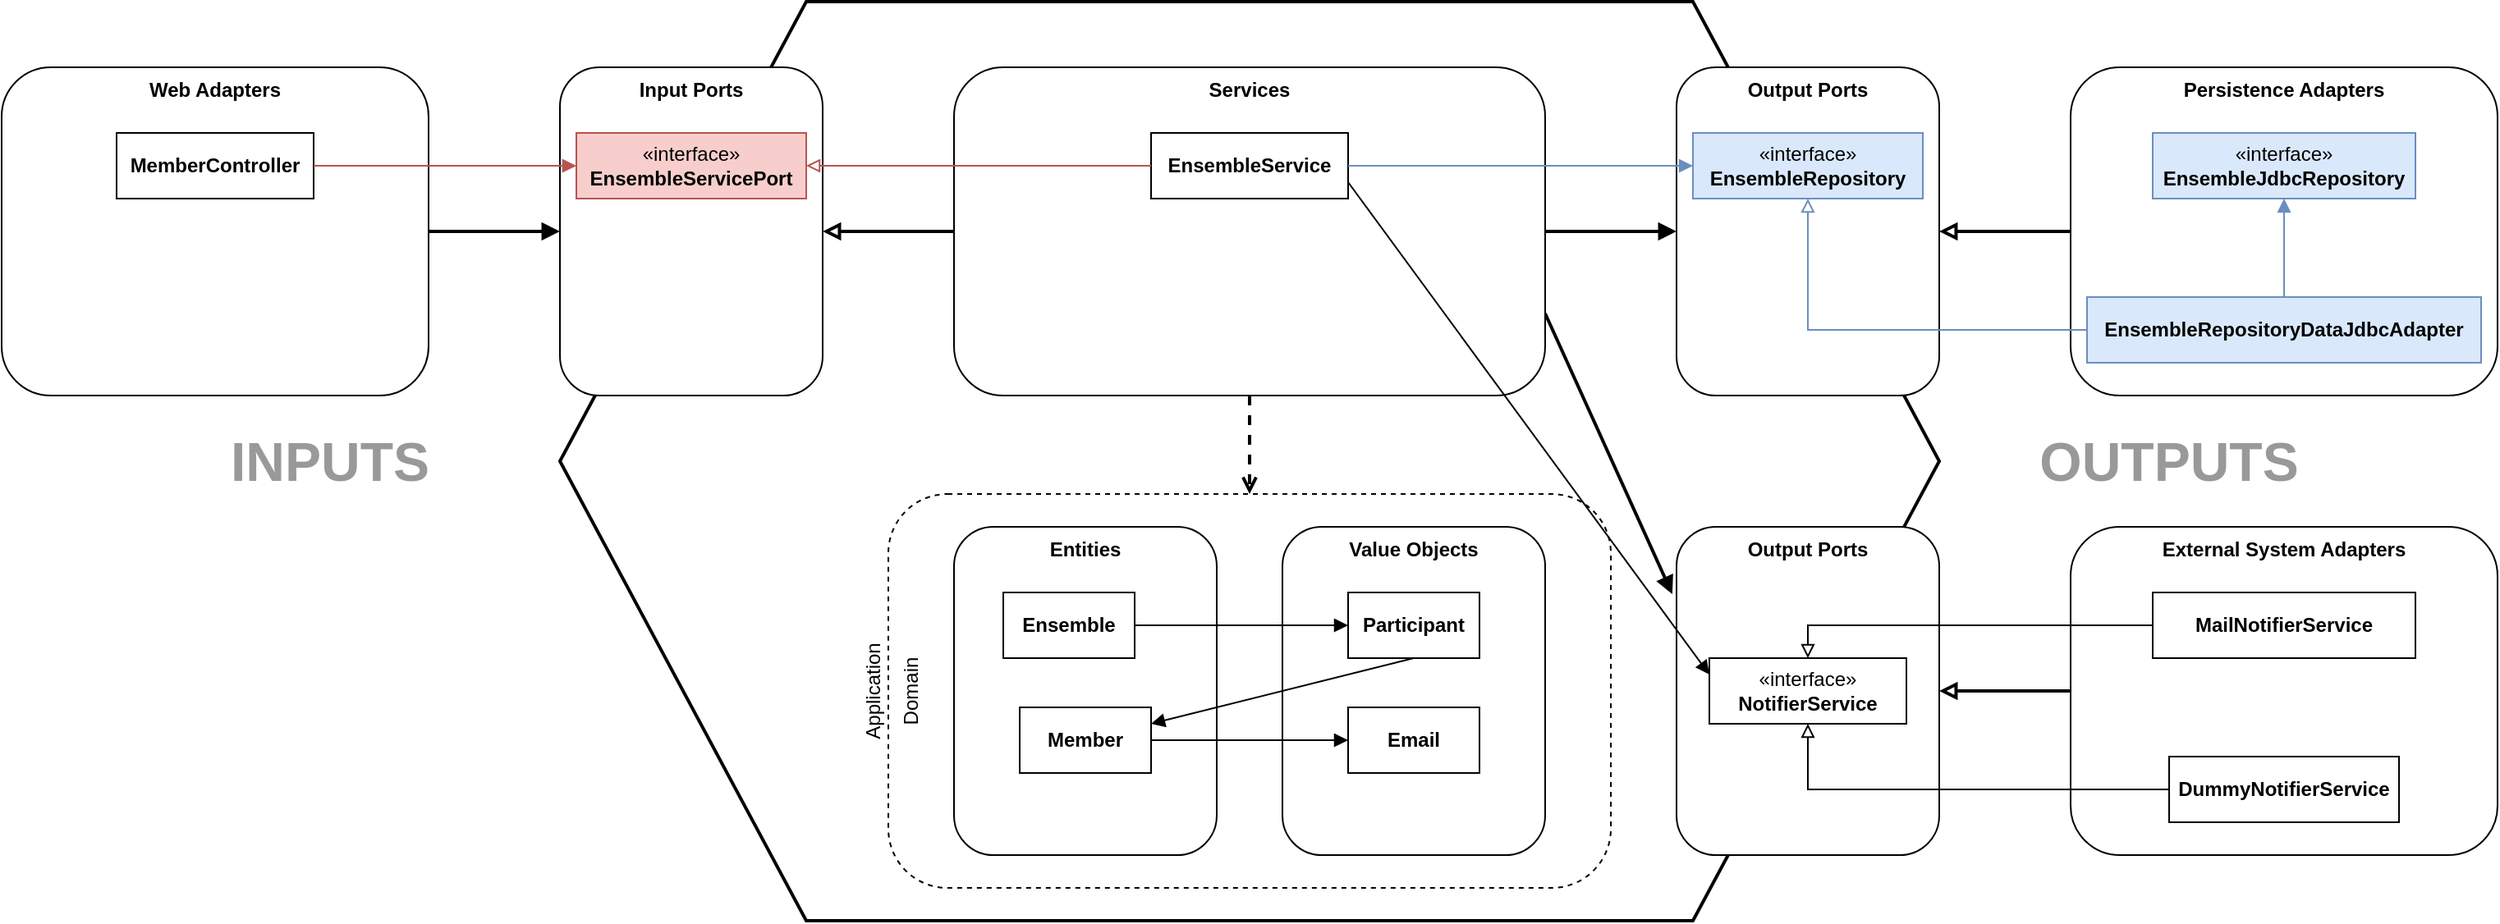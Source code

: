 <mxfile version="24.7.17">
  <diagram name="Page-1" id="-hfQYTGBIGC2IBwUTKeI">
    <mxGraphModel dx="873" dy="824" grid="1" gridSize="10" guides="0" tooltips="1" connect="1" arrows="0" fold="1" page="0" pageScale="1" pageWidth="827" pageHeight="1169" math="0" shadow="0">
      <root>
        <mxCell id="0" />
        <mxCell id="1" value="Hexagon" style="locked=1;" parent="0" />
        <mxCell id="qZ0eZMEyJfM4uQIMgLbZ-5" value="" style="group;movable=1;resizable=1;rotatable=1;deletable=1;editable=1;locked=0;connectable=1;cloneable=0;" parent="1" vertex="1" connectable="0">
          <mxGeometry x="-140" y="240" width="1520" height="560" as="geometry" />
        </mxCell>
        <mxCell id="WYxq5w56mi98Xdl97QRf-30" value="&lt;b&gt;External System Adapters&lt;/b&gt;" style="html=1;whiteSpace=wrap;rounded=1;horizontal=1;verticalAlign=top;movable=1;cloneable=0;deletable=1;connectable=1;allowArrows=0;resizable=1;rotatable=1;recursiveResize=0;expand=0;container=1;collapsible=0;dropTarget=1;editable=1;locked=0;" parent="qZ0eZMEyJfM4uQIMgLbZ-5" vertex="1">
          <mxGeometry x="1260" y="320" width="260" height="200" as="geometry" />
        </mxCell>
        <mxCell id="WYxq5w56mi98Xdl97QRf-29" value="&lt;b&gt;Persistence Adapters&lt;/b&gt;" style="html=1;whiteSpace=wrap;rounded=1;horizontal=1;verticalAlign=top;movable=1;cloneable=0;deletable=1;connectable=1;allowArrows=0;resizable=1;rotatable=1;recursiveResize=0;expand=0;container=1;collapsible=0;dropTarget=1;editable=1;locked=0;" parent="qZ0eZMEyJfM4uQIMgLbZ-5" vertex="1">
          <mxGeometry x="1260" y="40" width="260" height="200" as="geometry" />
        </mxCell>
        <mxCell id="WYxq5w56mi98Xdl97QRf-25" value="&lt;b&gt;Web Adapters&lt;/b&gt;" style="html=1;whiteSpace=wrap;rounded=1;horizontal=1;verticalAlign=top;movable=1;cloneable=0;deletable=1;connectable=1;allowArrows=0;resizable=1;rotatable=1;container=1;collapsible=0;recursiveResize=0;expand=0;dropTarget=1;editable=1;locked=0;" parent="qZ0eZMEyJfM4uQIMgLbZ-5" vertex="1">
          <mxGeometry y="40" width="260" height="200" as="geometry" />
        </mxCell>
        <mxCell id="jC72QDiSUMgHh-S-kuxz-1" value="" style="shape=hexagon;perimeter=hexagonPerimeter2;whiteSpace=wrap;html=1;fixedSize=1;size=150;strokeWidth=2;fillColor=none;recursiveResize=0;connectable=1;editable=1;movable=1;resizable=1;rotatable=1;deletable=1;locked=0;allowArrows=0;cloneable=0;pointerEvents=0;expand=0;" parent="qZ0eZMEyJfM4uQIMgLbZ-5" vertex="1">
          <mxGeometry x="340" width="840" height="560" as="geometry" />
        </mxCell>
        <mxCell id="WYxq5w56mi98Xdl97QRf-21" value="" style="group;movable=1;cloneable=0;deletable=1;editable=1;resizable=1;rotatable=1;locked=0;connectable=1;" parent="qZ0eZMEyJfM4uQIMgLbZ-5" vertex="1" connectable="0">
          <mxGeometry x="500" y="380" width="80" height="80" as="geometry" />
        </mxCell>
        <mxCell id="WYxq5w56mi98Xdl97QRf-18" value="Application" style="text;html=1;align=center;verticalAlign=bottom;whiteSpace=wrap;rounded=0;horizontal=0;movable=1;cloneable=0;deletable=1;editable=1;resizable=1;rotatable=1;locked=0;connectable=1;" parent="WYxq5w56mi98Xdl97QRf-21" vertex="1">
          <mxGeometry width="40" height="80" as="geometry" />
        </mxCell>
        <mxCell id="WYxq5w56mi98Xdl97QRf-19" value="Domain" style="text;html=1;align=center;verticalAlign=top;whiteSpace=wrap;rounded=0;horizontal=0;movable=1;cloneable=0;deletable=1;editable=1;resizable=1;rotatable=1;locked=0;connectable=1;" parent="WYxq5w56mi98Xdl97QRf-21" vertex="1">
          <mxGeometry x="40" width="40" height="80" as="geometry" />
        </mxCell>
        <mxCell id="WYxq5w56mi98Xdl97QRf-17" value="" style="rounded=1;whiteSpace=wrap;html=1;fillColor=none;dashed=1;container=1;collapsible=0;recursiveResize=0;movable=1;cloneable=0;deletable=1;connectable=1;allowArrows=0;dropTarget=0;resizable=1;rotatable=1;pointerEvents=0;expand=0;editable=1;locked=0;" parent="qZ0eZMEyJfM4uQIMgLbZ-5" vertex="1">
          <mxGeometry x="540" y="300" width="440" height="240" as="geometry" />
        </mxCell>
        <mxCell id="WYxq5w56mi98Xdl97QRf-14" value="&lt;b&gt;Entities&lt;/b&gt;" style="rounded=1;whiteSpace=wrap;html=1;verticalAlign=top;container=1;recursiveResize=0;autosize=0;rotatable=1;deletable=1;collapsible=0;movable=1;cloneable=0;connectable=1;allowArrows=0;resizable=1;dropTarget=1;editable=1;locked=0;" parent="WYxq5w56mi98Xdl97QRf-17" vertex="1">
          <mxGeometry x="40" y="20" width="160" height="200" as="geometry">
            <mxRectangle x="400" y="220" width="80" height="30" as="alternateBounds" />
          </mxGeometry>
        </mxCell>
        <mxCell id="WYxq5w56mi98Xdl97QRf-15" value="&lt;b&gt;Value Objects&lt;/b&gt;" style="rounded=1;whiteSpace=wrap;html=1;verticalAlign=top;container=1;recursiveResize=0;autosize=0;rotatable=1;deletable=1;collapsible=0;movable=1;cloneable=0;connectable=1;allowArrows=0;resizable=1;expand=0;dropTarget=1;editable=1;locked=0;" parent="WYxq5w56mi98Xdl97QRf-17" vertex="1">
          <mxGeometry x="240" y="20" width="160" height="200" as="geometry">
            <mxRectangle x="400" y="220" width="80" height="30" as="alternateBounds" />
          </mxGeometry>
        </mxCell>
        <mxCell id="WYxq5w56mi98Xdl97QRf-28" value="&lt;b&gt;Output Ports&lt;/b&gt;" style="html=1;whiteSpace=wrap;rounded=1;horizontal=1;verticalAlign=top;movable=1;cloneable=0;deletable=1;connectable=1;allowArrows=0;resizable=1;rotatable=1;recursiveResize=0;expand=0;container=1;dropTarget=1;collapsible=0;editable=1;locked=0;" parent="qZ0eZMEyJfM4uQIMgLbZ-5" vertex="1">
          <mxGeometry x="1020" y="320" width="160" height="200" as="geometry" />
        </mxCell>
        <mxCell id="WYxq5w56mi98Xdl97QRf-27" value="&lt;b&gt;Output Ports&lt;/b&gt;" style="html=1;whiteSpace=wrap;rounded=1;horizontal=1;verticalAlign=top;movable=1;cloneable=0;deletable=1;connectable=1;allowArrows=0;resizable=1;rotatable=1;dropTarget=1;expand=0;recursiveResize=0;container=1;collapsible=0;editable=1;locked=0;" parent="qZ0eZMEyJfM4uQIMgLbZ-5" vertex="1">
          <mxGeometry x="1020" y="40" width="160" height="200" as="geometry" />
        </mxCell>
        <mxCell id="WYxq5w56mi98Xdl97QRf-26" value="&lt;b&gt;Input Ports&lt;/b&gt;" style="html=1;whiteSpace=wrap;rounded=1;horizontal=1;verticalAlign=top;movable=1;cloneable=0;deletable=1;connectable=1;allowArrows=0;resizable=1;rotatable=1;container=1;collapsible=0;recursiveResize=0;expand=0;dropTarget=1;editable=1;locked=0;" parent="qZ0eZMEyJfM4uQIMgLbZ-5" vertex="1">
          <mxGeometry x="340" y="40" width="160" height="200" as="geometry" />
        </mxCell>
        <mxCell id="WYxq5w56mi98Xdl97QRf-33" value="" style="endArrow=block;html=1;rounded=0;strokeWidth=2;endFill=1;exitX=1;exitY=0.5;exitDx=0;exitDy=0;entryX=0;entryY=0.5;entryDx=0;entryDy=0;movable=1;cloneable=0;deletable=1;editable=1;resizable=1;rotatable=1;locked=0;connectable=1;" parent="qZ0eZMEyJfM4uQIMgLbZ-5" source="WYxq5w56mi98Xdl97QRf-25" target="WYxq5w56mi98Xdl97QRf-26" edge="1">
          <mxGeometry width="50" height="50" relative="1" as="geometry">
            <mxPoint x="200" y="420" as="sourcePoint" />
            <mxPoint x="230" y="360" as="targetPoint" />
          </mxGeometry>
        </mxCell>
        <mxCell id="WYxq5w56mi98Xdl97QRf-34" value="" style="endArrow=block;html=1;rounded=0;strokeWidth=2;endFill=1;entryX=0;entryY=0.5;entryDx=0;entryDy=0;exitX=1;exitY=0.5;exitDx=0;exitDy=0;movable=1;cloneable=0;deletable=1;editable=1;resizable=1;rotatable=1;locked=0;connectable=1;" parent="qZ0eZMEyJfM4uQIMgLbZ-5" source="jC72QDiSUMgHh-S-kuxz-7" target="WYxq5w56mi98Xdl97QRf-27" edge="1">
          <mxGeometry width="50" height="50" relative="1" as="geometry">
            <mxPoint x="1090" y="-50" as="sourcePoint" />
            <mxPoint x="1170" y="-50" as="targetPoint" />
          </mxGeometry>
        </mxCell>
        <mxCell id="WYxq5w56mi98Xdl97QRf-35" value="" style="endArrow=block;html=1;rounded=0;strokeWidth=2;endFill=1;entryX=-0.016;entryY=0.205;entryDx=0;entryDy=0;exitX=1;exitY=0.75;exitDx=0;exitDy=0;entryPerimeter=0;movable=1;cloneable=0;deletable=1;editable=1;resizable=1;rotatable=1;locked=0;connectable=1;" parent="qZ0eZMEyJfM4uQIMgLbZ-5" source="jC72QDiSUMgHh-S-kuxz-7" target="WYxq5w56mi98Xdl97QRf-28" edge="1">
          <mxGeometry width="50" height="50" relative="1" as="geometry">
            <mxPoint x="1140" y="-10" as="sourcePoint" />
            <mxPoint x="1030" y="150" as="targetPoint" />
          </mxGeometry>
        </mxCell>
        <mxCell id="jC72QDiSUMgHh-S-kuxz-7" value="&lt;b&gt;Services&lt;/b&gt;" style="rounded=1;whiteSpace=wrap;html=1;verticalAlign=top;container=1;recursiveResize=0;autosize=0;rotatable=1;deletable=1;collapsible=0;dropTarget=1;movable=1;cloneable=0;connectable=1;allowArrows=0;resizable=1;editable=1;locked=0;expand=0;" parent="qZ0eZMEyJfM4uQIMgLbZ-5" vertex="1">
          <mxGeometry x="580" y="40" width="360" height="200" as="geometry">
            <mxRectangle x="400" y="220" width="80" height="30" as="alternateBounds" />
          </mxGeometry>
        </mxCell>
        <mxCell id="WYxq5w56mi98Xdl97QRf-37" value="" style="endArrow=open;html=1;rounded=0;strokeWidth=2;endFill=0;movable=1;cloneable=0;deletable=1;editable=1;resizable=1;rotatable=1;locked=0;connectable=1;exitX=0.5;exitY=1;exitDx=0;exitDy=0;entryX=0.5;entryY=0;entryDx=0;entryDy=0;dashed=1;" parent="qZ0eZMEyJfM4uQIMgLbZ-5" source="jC72QDiSUMgHh-S-kuxz-7" target="WYxq5w56mi98Xdl97QRf-17" edge="1">
          <mxGeometry width="50" height="50" relative="1" as="geometry">
            <mxPoint x="660" y="640" as="sourcePoint" />
            <mxPoint x="690" y="630" as="targetPoint" />
          </mxGeometry>
        </mxCell>
        <mxCell id="WYxq5w56mi98Xdl97QRf-39" value="" style="endArrow=block;html=1;rounded=0;strokeWidth=2;endFill=0;exitX=0;exitY=0.5;exitDx=0;exitDy=0;entryX=1;entryY=0.5;entryDx=0;entryDy=0;movable=1;cloneable=0;deletable=1;editable=1;resizable=1;rotatable=1;locked=0;connectable=1;" parent="qZ0eZMEyJfM4uQIMgLbZ-5" source="WYxq5w56mi98Xdl97QRf-29" target="WYxq5w56mi98Xdl97QRf-27" edge="1">
          <mxGeometry width="50" height="50" relative="1" as="geometry">
            <mxPoint x="1100" y="-80" as="sourcePoint" />
            <mxPoint x="1180" y="-80" as="targetPoint" />
          </mxGeometry>
        </mxCell>
        <mxCell id="WYxq5w56mi98Xdl97QRf-40" value="" style="endArrow=block;html=1;rounded=0;strokeWidth=2;endFill=0;exitX=0;exitY=0.5;exitDx=0;exitDy=0;entryX=1;entryY=0.5;entryDx=0;entryDy=0;movable=1;cloneable=0;deletable=1;editable=1;resizable=1;rotatable=1;locked=0;connectable=1;" parent="qZ0eZMEyJfM4uQIMgLbZ-5" source="WYxq5w56mi98Xdl97QRf-30" target="WYxq5w56mi98Xdl97QRf-28" edge="1">
          <mxGeometry width="50" height="50" relative="1" as="geometry">
            <mxPoint x="1250" y="440" as="sourcePoint" />
            <mxPoint x="1170" y="440" as="targetPoint" />
          </mxGeometry>
        </mxCell>
        <mxCell id="WYxq5w56mi98Xdl97QRf-41" value="" style="endArrow=block;html=1;rounded=0;strokeWidth=2;endFill=0;exitX=0;exitY=0.5;exitDx=0;exitDy=0;entryX=1;entryY=0.5;entryDx=0;entryDy=0;movable=1;cloneable=0;deletable=1;editable=1;resizable=1;rotatable=1;locked=0;connectable=1;" parent="qZ0eZMEyJfM4uQIMgLbZ-5" source="jC72QDiSUMgHh-S-kuxz-7" target="WYxq5w56mi98Xdl97QRf-26" edge="1">
          <mxGeometry width="50" height="50" relative="1" as="geometry">
            <mxPoint x="570" y="130" as="sourcePoint" />
            <mxPoint x="490" y="130" as="targetPoint" />
          </mxGeometry>
        </mxCell>
        <mxCell id="HZvPCyXyY1HRWVu8_gKb-1" value="&lt;font style=&quot;font-size: 33px; font-style: normal;&quot;&gt;INPUTS&lt;/font&gt;" style="text;html=1;align=center;verticalAlign=middle;whiteSpace=wrap;rounded=0;fontStyle=3;fontColor=#999999;labelBackgroundColor=none;textShadow=0;" parent="qZ0eZMEyJfM4uQIMgLbZ-5" vertex="1">
          <mxGeometry x="100" y="240" width="200" height="80" as="geometry" />
        </mxCell>
        <mxCell id="HZvPCyXyY1HRWVu8_gKb-2" value="&lt;font style=&quot;font-size: 33px; font-style: normal;&quot;&gt;OUTPUTS&lt;/font&gt;" style="text;html=1;align=center;verticalAlign=middle;whiteSpace=wrap;rounded=0;fontStyle=3;fontColor=#999999;labelBackgroundColor=none;textShadow=0;" parent="qZ0eZMEyJfM4uQIMgLbZ-5" vertex="1">
          <mxGeometry x="1220" y="240" width="200" height="80" as="geometry" />
        </mxCell>
        <mxCell id="qZ0eZMEyJfM4uQIMgLbZ-8" value="Classes" style="" parent="0" />
        <mxCell id="qZ0eZMEyJfM4uQIMgLbZ-9" value="«interface»&lt;br&gt;&lt;b&gt;EnsembleRepository&lt;/b&gt;" style="html=1;whiteSpace=wrap;connectable=1;allowArrows=1;expand=0;resizable=0;deletable=0;rotatable=0;snapToPoint=0;fillColor=#dae8fc;strokeColor=#6c8ebf;" parent="qZ0eZMEyJfM4uQIMgLbZ-8" vertex="1">
          <mxGeometry x="890" y="320" width="140" height="40" as="geometry" />
        </mxCell>
        <mxCell id="qZ0eZMEyJfM4uQIMgLbZ-10" value="«interface»&lt;br&gt;&lt;b&gt;NotifierService&lt;/b&gt;" style="html=1;whiteSpace=wrap;connectable=1;allowArrows=1;expand=0;resizable=0;deletable=0;rotatable=0;snapToPoint=0;" parent="qZ0eZMEyJfM4uQIMgLbZ-8" vertex="1">
          <mxGeometry x="900" y="640" width="120" height="40" as="geometry" />
        </mxCell>
        <mxCell id="qZ0eZMEyJfM4uQIMgLbZ-11" value="&lt;div&gt;&lt;b style=&quot;background-color: initial;&quot;&gt;DummyNotifierService&lt;/b&gt;&lt;br&gt;&lt;/div&gt;" style="html=1;whiteSpace=wrap;connectable=1;allowArrows=1;expand=0;resizable=0;deletable=0;rotatable=0;snapToPoint=0;" parent="qZ0eZMEyJfM4uQIMgLbZ-8" vertex="1">
          <mxGeometry x="1180" y="700" width="140" height="40" as="geometry" />
        </mxCell>
        <mxCell id="qZ0eZMEyJfM4uQIMgLbZ-12" value="&lt;div&gt;&lt;b&gt;MemberController&lt;/b&gt;&lt;/div&gt;" style="html=1;whiteSpace=wrap;connectable=1;allowArrows=1;expand=0;resizable=0;deletable=0;rotatable=0;snapToPoint=0;" parent="qZ0eZMEyJfM4uQIMgLbZ-8" vertex="1">
          <mxGeometry x="-70" y="320" width="120" height="40" as="geometry" />
        </mxCell>
        <mxCell id="qZ0eZMEyJfM4uQIMgLbZ-13" value="&lt;b&gt;Ensemble&lt;/b&gt;" style="html=1;whiteSpace=wrap;connectable=1;allowArrows=1;expand=0;resizable=0;deletable=0;rotatable=0;snapToPoint=0;" parent="qZ0eZMEyJfM4uQIMgLbZ-8" vertex="1">
          <mxGeometry x="470" y="600" width="80" height="40" as="geometry" />
        </mxCell>
        <mxCell id="qZ0eZMEyJfM4uQIMgLbZ-14" value="&lt;b&gt;Email&lt;/b&gt;" style="html=1;whiteSpace=wrap;connectable=1;allowArrows=1;expand=0;resizable=0;deletable=0;rotatable=0;snapToPoint=0;" parent="qZ0eZMEyJfM4uQIMgLbZ-8" vertex="1">
          <mxGeometry x="680" y="670" width="80" height="40" as="geometry" />
        </mxCell>
        <mxCell id="qZ0eZMEyJfM4uQIMgLbZ-15" value="&lt;div&gt;&lt;b style=&quot;background-color: initial;&quot;&gt;MailNotifierService&lt;/b&gt;&lt;br&gt;&lt;/div&gt;" style="html=1;whiteSpace=wrap;connectable=1;allowArrows=1;expand=0;resizable=0;deletable=0;rotatable=0;snapToPoint=0;" parent="qZ0eZMEyJfM4uQIMgLbZ-8" vertex="1">
          <mxGeometry x="1170" y="600" width="160" height="40" as="geometry" />
        </mxCell>
        <mxCell id="qZ0eZMEyJfM4uQIMgLbZ-16" value="&lt;b&gt;EnsembleService&lt;/b&gt;" style="html=1;whiteSpace=wrap;connectable=1;allowArrows=1;expand=0;resizable=0;deletable=0;rotatable=0;snapToPoint=0;" parent="qZ0eZMEyJfM4uQIMgLbZ-8" vertex="1">
          <mxGeometry x="560" y="320" width="120" height="40" as="geometry" />
        </mxCell>
        <mxCell id="qZ0eZMEyJfM4uQIMgLbZ-17" value="&lt;b&gt;Member&lt;/b&gt;" style="html=1;whiteSpace=wrap;connectable=1;allowArrows=1;expand=0;resizable=0;deletable=0;rotatable=0;snapToPoint=0;" parent="qZ0eZMEyJfM4uQIMgLbZ-8" vertex="1">
          <mxGeometry x="480" y="670" width="80" height="40" as="geometry" />
        </mxCell>
        <mxCell id="qZ0eZMEyJfM4uQIMgLbZ-18" value="&lt;b&gt;Participant&lt;/b&gt;" style="html=1;whiteSpace=wrap;connectable=1;allowArrows=1;expand=0;resizable=0;deletable=0;rotatable=0;snapToPoint=0;" parent="qZ0eZMEyJfM4uQIMgLbZ-8" vertex="1">
          <mxGeometry x="680" y="600" width="80" height="40" as="geometry" />
        </mxCell>
        <mxCell id="qZ0eZMEyJfM4uQIMgLbZ-20" value="" style="endArrow=block;html=1;rounded=0;strokeWidth=1;endFill=1;movable=1;cloneable=0;deletable=1;editable=1;resizable=1;rotatable=1;locked=0;connectable=1;exitX=1;exitY=0.5;exitDx=0;exitDy=0;fillColor=#dae8fc;strokeColor=#6c8ebf;entryX=0;entryY=0.5;entryDx=0;entryDy=0;" parent="qZ0eZMEyJfM4uQIMgLbZ-8" target="qZ0eZMEyJfM4uQIMgLbZ-9" edge="1">
          <mxGeometry width="50" height="50" relative="1" as="geometry">
            <mxPoint x="680" y="340" as="sourcePoint" />
            <mxPoint x="850" y="220" as="targetPoint" />
          </mxGeometry>
        </mxCell>
        <mxCell id="qZ0eZMEyJfM4uQIMgLbZ-22" value="" style="endArrow=block;html=1;rounded=0;strokeWidth=1;endFill=1;entryX=0;entryY=0.5;entryDx=0;entryDy=0;movable=1;cloneable=0;deletable=1;editable=1;resizable=1;rotatable=1;locked=0;connectable=1;exitX=1;exitY=0.5;exitDx=0;exitDy=0;" parent="qZ0eZMEyJfM4uQIMgLbZ-8" source="qZ0eZMEyJfM4uQIMgLbZ-13" target="qZ0eZMEyJfM4uQIMgLbZ-18" edge="1">
          <mxGeometry width="50" height="50" relative="1" as="geometry">
            <mxPoint x="700" y="840" as="sourcePoint" />
            <mxPoint x="780" y="840" as="targetPoint" />
          </mxGeometry>
        </mxCell>
        <mxCell id="dnlBX8vC30w0LTZ7l3ts-1" value="" style="endArrow=block;html=1;rounded=0;strokeWidth=1;endFill=1;entryX=1;entryY=0.25;entryDx=0;entryDy=0;movable=1;cloneable=0;deletable=1;editable=1;resizable=1;rotatable=1;locked=0;connectable=1;exitX=0.5;exitY=1;exitDx=0;exitDy=0;bendable=1;" parent="qZ0eZMEyJfM4uQIMgLbZ-8" source="qZ0eZMEyJfM4uQIMgLbZ-18" target="qZ0eZMEyJfM4uQIMgLbZ-17" edge="1">
          <mxGeometry width="50" height="50" relative="1" as="geometry">
            <mxPoint x="830" y="880" as="sourcePoint" />
            <mxPoint x="910" y="880" as="targetPoint" />
          </mxGeometry>
        </mxCell>
        <mxCell id="dnlBX8vC30w0LTZ7l3ts-2" value="" style="endArrow=block;html=1;rounded=0;strokeWidth=1;endFill=1;entryX=0;entryY=0.5;entryDx=0;entryDy=0;movable=1;cloneable=0;deletable=1;editable=1;resizable=1;rotatable=1;locked=0;connectable=1;exitX=1;exitY=0.5;exitDx=0;exitDy=0;" parent="qZ0eZMEyJfM4uQIMgLbZ-8" source="qZ0eZMEyJfM4uQIMgLbZ-17" target="qZ0eZMEyJfM4uQIMgLbZ-14" edge="1">
          <mxGeometry width="50" height="50" relative="1" as="geometry">
            <mxPoint x="90" y="940" as="sourcePoint" />
            <mxPoint x="170" y="940" as="targetPoint" />
          </mxGeometry>
        </mxCell>
        <mxCell id="dnlBX8vC30w0LTZ7l3ts-3" value="" style="endArrow=block;html=1;rounded=0;strokeWidth=1;endFill=0;exitX=0;exitY=0.5;exitDx=0;exitDy=0;entryX=0.5;entryY=0;entryDx=0;entryDy=0;movable=1;cloneable=0;deletable=1;editable=1;resizable=1;rotatable=1;locked=0;connectable=1;" parent="qZ0eZMEyJfM4uQIMgLbZ-8" source="qZ0eZMEyJfM4uQIMgLbZ-15" target="qZ0eZMEyJfM4uQIMgLbZ-10" edge="1">
          <mxGeometry width="50" height="50" relative="1" as="geometry">
            <mxPoint x="1160" y="619.5" as="sourcePoint" />
            <mxPoint x="1080" y="619.5" as="targetPoint" />
            <Array as="points">
              <mxPoint x="1100" y="620" />
              <mxPoint x="960" y="620" />
            </Array>
          </mxGeometry>
        </mxCell>
        <mxCell id="dnlBX8vC30w0LTZ7l3ts-4" value="" style="endArrow=block;html=1;rounded=0;strokeWidth=1;endFill=0;exitX=0;exitY=0.5;exitDx=0;exitDy=0;entryX=0.5;entryY=1;entryDx=0;entryDy=0;movable=1;cloneable=0;deletable=1;editable=1;resizable=1;rotatable=1;locked=0;connectable=1;" parent="qZ0eZMEyJfM4uQIMgLbZ-8" source="qZ0eZMEyJfM4uQIMgLbZ-11" target="qZ0eZMEyJfM4uQIMgLbZ-10" edge="1">
          <mxGeometry width="50" height="50" relative="1" as="geometry">
            <mxPoint x="1160" y="810" as="sourcePoint" />
            <mxPoint x="1080" y="810" as="targetPoint" />
            <Array as="points">
              <mxPoint x="960" y="720" />
            </Array>
          </mxGeometry>
        </mxCell>
        <mxCell id="dnlBX8vC30w0LTZ7l3ts-6" value="" style="endArrow=block;html=1;rounded=0;strokeWidth=1;endFill=1;movable=1;cloneable=0;deletable=1;editable=1;resizable=1;rotatable=1;locked=0;connectable=1;entryX=0;entryY=0.5;entryDx=0;entryDy=0;fillColor=#f8cecc;strokeColor=#b85450;" parent="qZ0eZMEyJfM4uQIMgLbZ-8" target="oSYT8IsLfjzJ3H-LNnot-1" edge="1">
          <mxGeometry width="50" height="50" relative="1" as="geometry">
            <mxPoint x="50" y="340" as="sourcePoint" />
            <mxPoint x="170" y="340" as="targetPoint" />
          </mxGeometry>
        </mxCell>
        <mxCell id="dnlBX8vC30w0LTZ7l3ts-7" value="" style="endArrow=block;html=1;rounded=0;strokeWidth=1;endFill=1;entryX=0;entryY=0.25;entryDx=0;entryDy=0;movable=1;cloneable=0;deletable=1;editable=1;resizable=1;rotatable=1;locked=0;connectable=1;exitX=1;exitY=0.75;exitDx=0;exitDy=0;" parent="qZ0eZMEyJfM4uQIMgLbZ-8" source="qZ0eZMEyJfM4uQIMgLbZ-16" target="qZ0eZMEyJfM4uQIMgLbZ-10" edge="1">
          <mxGeometry width="50" height="50" relative="1" as="geometry">
            <mxPoint x="640" y="400" as="sourcePoint" />
            <mxPoint x="720" y="400" as="targetPoint" />
          </mxGeometry>
        </mxCell>
        <mxCell id="oSYT8IsLfjzJ3H-LNnot-1" value="«interface»&lt;br&gt;&lt;b&gt;EnsembleServicePort&lt;/b&gt;" style="html=1;whiteSpace=wrap;connectable=1;allowArrows=1;expand=0;resizable=0;deletable=0;rotatable=0;snapToPoint=0;fillColor=#f8cecc;strokeColor=#b85450;" parent="qZ0eZMEyJfM4uQIMgLbZ-8" vertex="1">
          <mxGeometry x="210" y="320" width="140" height="40" as="geometry" />
        </mxCell>
        <mxCell id="oSYT8IsLfjzJ3H-LNnot-2" value="" style="endArrow=block;html=1;rounded=0;strokeWidth=1;endFill=0;exitX=0;exitY=0.5;exitDx=0;exitDy=0;movable=1;cloneable=0;deletable=1;editable=1;resizable=1;rotatable=1;locked=0;connectable=1;entryX=1;entryY=0.5;entryDx=0;entryDy=0;fillColor=#f8cecc;strokeColor=#b85450;" parent="qZ0eZMEyJfM4uQIMgLbZ-8" source="qZ0eZMEyJfM4uQIMgLbZ-16" target="oSYT8IsLfjzJ3H-LNnot-1" edge="1">
          <mxGeometry width="50" height="50" relative="1" as="geometry">
            <mxPoint x="550" y="340" as="sourcePoint" />
            <mxPoint x="410" y="340" as="targetPoint" />
            <Array as="points" />
          </mxGeometry>
        </mxCell>
        <mxCell id="oSYT8IsLfjzJ3H-LNnot-3" value="«interface»&lt;br&gt;&lt;b&gt;EnsembleJdbcRepository&lt;/b&gt;" style="html=1;whiteSpace=wrap;connectable=1;allowArrows=1;expand=0;resizable=0;deletable=0;rotatable=0;snapToPoint=0;fillColor=#dae8fc;strokeColor=#6c8ebf;" parent="qZ0eZMEyJfM4uQIMgLbZ-8" vertex="1">
          <mxGeometry x="1170" y="320" width="160" height="40" as="geometry" />
        </mxCell>
        <mxCell id="oSYT8IsLfjzJ3H-LNnot-5" value="&lt;b&gt;EnsembleRepositoryDataJdbcAdapter&lt;/b&gt;" style="html=1;whiteSpace=wrap;connectable=1;allowArrows=1;expand=0;resizable=1;deletable=0;rotatable=0;snapToPoint=0;fillColor=#dae8fc;strokeColor=#6c8ebf;" parent="qZ0eZMEyJfM4uQIMgLbZ-8" vertex="1">
          <mxGeometry x="1130" y="420" width="240" height="40" as="geometry" />
        </mxCell>
        <mxCell id="oSYT8IsLfjzJ3H-LNnot-8" value="" style="endArrow=block;html=1;rounded=0;strokeWidth=1;endFill=1;entryX=0.5;entryY=1;entryDx=0;entryDy=0;movable=1;cloneable=0;deletable=1;editable=1;resizable=1;rotatable=1;locked=0;connectable=1;exitX=0.5;exitY=0;exitDx=0;exitDy=0;fillColor=#dae8fc;strokeColor=#6c8ebf;" parent="qZ0eZMEyJfM4uQIMgLbZ-8" source="oSYT8IsLfjzJ3H-LNnot-5" target="oSYT8IsLfjzJ3H-LNnot-3" edge="1">
          <mxGeometry width="50" height="50" relative="1" as="geometry">
            <mxPoint x="1460" y="430" as="sourcePoint" />
            <mxPoint x="1460" y="370" as="targetPoint" />
          </mxGeometry>
        </mxCell>
        <mxCell id="oSYT8IsLfjzJ3H-LNnot-10" value="" style="endArrow=block;html=1;rounded=0;strokeWidth=1;endFill=0;exitX=0;exitY=0.5;exitDx=0;exitDy=0;movable=1;cloneable=0;deletable=1;editable=1;resizable=1;rotatable=1;locked=0;connectable=1;entryX=0.5;entryY=1;entryDx=0;entryDy=0;fillColor=#dae8fc;strokeColor=#6c8ebf;" parent="qZ0eZMEyJfM4uQIMgLbZ-8" source="oSYT8IsLfjzJ3H-LNnot-5" target="qZ0eZMEyJfM4uQIMgLbZ-9" edge="1">
          <mxGeometry width="50" height="50" relative="1" as="geometry">
            <mxPoint x="1120" y="440" as="sourcePoint" />
            <mxPoint x="900" y="400" as="targetPoint" />
            <Array as="points">
              <mxPoint x="960" y="440" />
            </Array>
          </mxGeometry>
        </mxCell>
      </root>
    </mxGraphModel>
  </diagram>
</mxfile>
